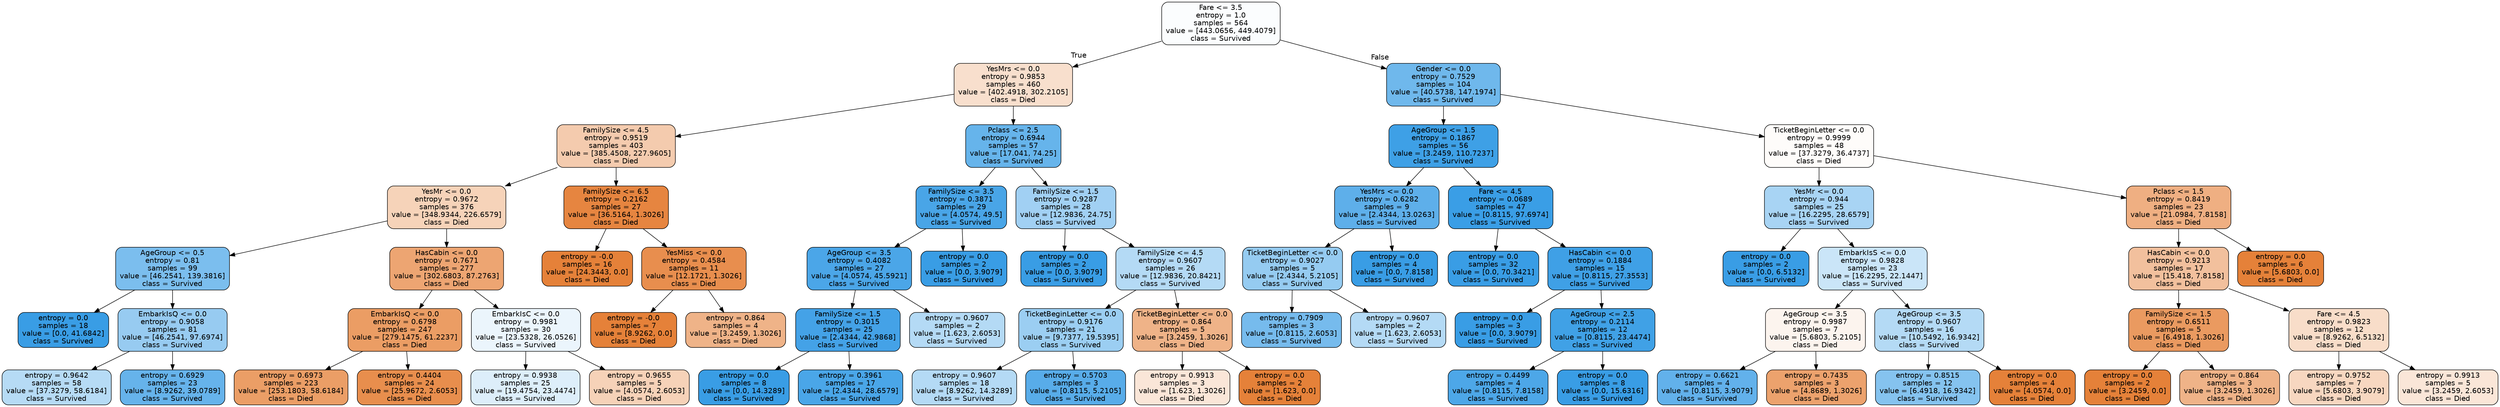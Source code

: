 digraph Tree {
node [shape=box, style="filled, rounded", color="black", fontname=helvetica] ;
edge [fontname=helvetica] ;
0 [label="Fare <= 3.5\nentropy = 1.0\nsamples = 564\nvalue = [443.0656, 449.4079]\nclass = Survived", fillcolor="#399de504"] ;
1 [label="YesMrs <= 0.0\nentropy = 0.9853\nsamples = 460\nvalue = [402.4918, 302.2105]\nclass = Died", fillcolor="#e5813940"] ;
0 -> 1 [labeldistance=2.5, labelangle=45, headlabel="True"] ;
2 [label="FamilySize <= 4.5\nentropy = 0.9519\nsamples = 403\nvalue = [385.4508, 227.9605]\nclass = Died", fillcolor="#e5813968"] ;
1 -> 2 ;
3 [label="YesMr <= 0.0\nentropy = 0.9672\nsamples = 376\nvalue = [348.9344, 226.6579]\nclass = Died", fillcolor="#e5813959"] ;
2 -> 3 ;
4 [label="AgeGroup <= 0.5\nentropy = 0.81\nsamples = 99\nvalue = [46.2541, 139.3816]\nclass = Survived", fillcolor="#399de5aa"] ;
3 -> 4 ;
5 [label="entropy = 0.0\nsamples = 18\nvalue = [0.0, 41.6842]\nclass = Survived", fillcolor="#399de5ff"] ;
4 -> 5 ;
6 [label="EmbarkIsQ <= 0.0\nentropy = 0.9058\nsamples = 81\nvalue = [46.2541, 97.6974]\nclass = Survived", fillcolor="#399de586"] ;
4 -> 6 ;
7 [label="entropy = 0.9642\nsamples = 58\nvalue = [37.3279, 58.6184]\nclass = Survived", fillcolor="#399de55d"] ;
6 -> 7 ;
8 [label="entropy = 0.6929\nsamples = 23\nvalue = [8.9262, 39.0789]\nclass = Survived", fillcolor="#399de5c5"] ;
6 -> 8 ;
9 [label="HasCabin <= 0.0\nentropy = 0.7671\nsamples = 277\nvalue = [302.6803, 87.2763]\nclass = Died", fillcolor="#e58139b5"] ;
3 -> 9 ;
10 [label="EmbarkIsQ <= 0.0\nentropy = 0.6798\nsamples = 247\nvalue = [279.1475, 61.2237]\nclass = Died", fillcolor="#e58139c7"] ;
9 -> 10 ;
11 [label="entropy = 0.6973\nsamples = 223\nvalue = [253.1803, 58.6184]\nclass = Died", fillcolor="#e58139c4"] ;
10 -> 11 ;
12 [label="entropy = 0.4404\nsamples = 24\nvalue = [25.9672, 2.6053]\nclass = Died", fillcolor="#e58139e5"] ;
10 -> 12 ;
13 [label="EmbarkIsC <= 0.0\nentropy = 0.9981\nsamples = 30\nvalue = [23.5328, 26.0526]\nclass = Survived", fillcolor="#399de519"] ;
9 -> 13 ;
14 [label="entropy = 0.9938\nsamples = 25\nvalue = [19.4754, 23.4474]\nclass = Survived", fillcolor="#399de52b"] ;
13 -> 14 ;
15 [label="entropy = 0.9655\nsamples = 5\nvalue = [4.0574, 2.6053]\nclass = Died", fillcolor="#e581395b"] ;
13 -> 15 ;
16 [label="FamilySize <= 6.5\nentropy = 0.2162\nsamples = 27\nvalue = [36.5164, 1.3026]\nclass = Died", fillcolor="#e58139f6"] ;
2 -> 16 ;
17 [label="entropy = -0.0\nsamples = 16\nvalue = [24.3443, 0.0]\nclass = Died", fillcolor="#e58139ff"] ;
16 -> 17 ;
18 [label="YesMiss <= 0.0\nentropy = 0.4584\nsamples = 11\nvalue = [12.1721, 1.3026]\nclass = Died", fillcolor="#e58139e4"] ;
16 -> 18 ;
19 [label="entropy = -0.0\nsamples = 7\nvalue = [8.9262, 0.0]\nclass = Died", fillcolor="#e58139ff"] ;
18 -> 19 ;
20 [label="entropy = 0.864\nsamples = 4\nvalue = [3.2459, 1.3026]\nclass = Died", fillcolor="#e5813999"] ;
18 -> 20 ;
21 [label="Pclass <= 2.5\nentropy = 0.6944\nsamples = 57\nvalue = [17.041, 74.25]\nclass = Survived", fillcolor="#399de5c4"] ;
1 -> 21 ;
22 [label="FamilySize <= 3.5\nentropy = 0.3871\nsamples = 29\nvalue = [4.0574, 49.5]\nclass = Survived", fillcolor="#399de5ea"] ;
21 -> 22 ;
23 [label="AgeGroup <= 3.5\nentropy = 0.4082\nsamples = 27\nvalue = [4.0574, 45.5921]\nclass = Survived", fillcolor="#399de5e8"] ;
22 -> 23 ;
24 [label="FamilySize <= 1.5\nentropy = 0.3015\nsamples = 25\nvalue = [2.4344, 42.9868]\nclass = Survived", fillcolor="#399de5f1"] ;
23 -> 24 ;
25 [label="entropy = 0.0\nsamples = 8\nvalue = [0.0, 14.3289]\nclass = Survived", fillcolor="#399de5ff"] ;
24 -> 25 ;
26 [label="entropy = 0.3961\nsamples = 17\nvalue = [2.4344, 28.6579]\nclass = Survived", fillcolor="#399de5e9"] ;
24 -> 26 ;
27 [label="entropy = 0.9607\nsamples = 2\nvalue = [1.623, 2.6053]\nclass = Survived", fillcolor="#399de560"] ;
23 -> 27 ;
28 [label="entropy = 0.0\nsamples = 2\nvalue = [0.0, 3.9079]\nclass = Survived", fillcolor="#399de5ff"] ;
22 -> 28 ;
29 [label="FamilySize <= 1.5\nentropy = 0.9287\nsamples = 28\nvalue = [12.9836, 24.75]\nclass = Survived", fillcolor="#399de579"] ;
21 -> 29 ;
30 [label="entropy = 0.0\nsamples = 2\nvalue = [0.0, 3.9079]\nclass = Survived", fillcolor="#399de5ff"] ;
29 -> 30 ;
31 [label="FamilySize <= 4.5\nentropy = 0.9607\nsamples = 26\nvalue = [12.9836, 20.8421]\nclass = Survived", fillcolor="#399de560"] ;
29 -> 31 ;
32 [label="TicketBeginLetter <= 0.0\nentropy = 0.9176\nsamples = 21\nvalue = [9.7377, 19.5395]\nclass = Survived", fillcolor="#399de580"] ;
31 -> 32 ;
33 [label="entropy = 0.9607\nsamples = 18\nvalue = [8.9262, 14.3289]\nclass = Survived", fillcolor="#399de560"] ;
32 -> 33 ;
34 [label="entropy = 0.5703\nsamples = 3\nvalue = [0.8115, 5.2105]\nclass = Survived", fillcolor="#399de5d7"] ;
32 -> 34 ;
35 [label="TicketBeginLetter <= 0.0\nentropy = 0.864\nsamples = 5\nvalue = [3.2459, 1.3026]\nclass = Died", fillcolor="#e5813999"] ;
31 -> 35 ;
36 [label="entropy = 0.9913\nsamples = 3\nvalue = [1.623, 1.3026]\nclass = Died", fillcolor="#e5813932"] ;
35 -> 36 ;
37 [label="entropy = 0.0\nsamples = 2\nvalue = [1.623, 0.0]\nclass = Died", fillcolor="#e58139ff"] ;
35 -> 37 ;
38 [label="Gender <= 0.0\nentropy = 0.7529\nsamples = 104\nvalue = [40.5738, 147.1974]\nclass = Survived", fillcolor="#399de5b9"] ;
0 -> 38 [labeldistance=2.5, labelangle=-45, headlabel="False"] ;
39 [label="AgeGroup <= 1.5\nentropy = 0.1867\nsamples = 56\nvalue = [3.2459, 110.7237]\nclass = Survived", fillcolor="#399de5f8"] ;
38 -> 39 ;
40 [label="YesMrs <= 0.0\nentropy = 0.6282\nsamples = 9\nvalue = [2.4344, 13.0263]\nclass = Survived", fillcolor="#399de5cf"] ;
39 -> 40 ;
41 [label="TicketBeginLetter <= 0.0\nentropy = 0.9027\nsamples = 5\nvalue = [2.4344, 5.2105]\nclass = Survived", fillcolor="#399de588"] ;
40 -> 41 ;
42 [label="entropy = 0.7909\nsamples = 3\nvalue = [0.8115, 2.6053]\nclass = Survived", fillcolor="#399de5b0"] ;
41 -> 42 ;
43 [label="entropy = 0.9607\nsamples = 2\nvalue = [1.623, 2.6053]\nclass = Survived", fillcolor="#399de560"] ;
41 -> 43 ;
44 [label="entropy = 0.0\nsamples = 4\nvalue = [0.0, 7.8158]\nclass = Survived", fillcolor="#399de5ff"] ;
40 -> 44 ;
45 [label="Fare <= 4.5\nentropy = 0.0689\nsamples = 47\nvalue = [0.8115, 97.6974]\nclass = Survived", fillcolor="#399de5fd"] ;
39 -> 45 ;
46 [label="entropy = 0.0\nsamples = 32\nvalue = [0.0, 70.3421]\nclass = Survived", fillcolor="#399de5ff"] ;
45 -> 46 ;
47 [label="HasCabin <= 0.0\nentropy = 0.1884\nsamples = 15\nvalue = [0.8115, 27.3553]\nclass = Survived", fillcolor="#399de5f7"] ;
45 -> 47 ;
48 [label="entropy = 0.0\nsamples = 3\nvalue = [0.0, 3.9079]\nclass = Survived", fillcolor="#399de5ff"] ;
47 -> 48 ;
49 [label="AgeGroup <= 2.5\nentropy = 0.2114\nsamples = 12\nvalue = [0.8115, 23.4474]\nclass = Survived", fillcolor="#399de5f6"] ;
47 -> 49 ;
50 [label="entropy = 0.4499\nsamples = 4\nvalue = [0.8115, 7.8158]\nclass = Survived", fillcolor="#399de5e5"] ;
49 -> 50 ;
51 [label="entropy = 0.0\nsamples = 8\nvalue = [0.0, 15.6316]\nclass = Survived", fillcolor="#399de5ff"] ;
49 -> 51 ;
52 [label="TicketBeginLetter <= 0.0\nentropy = 0.9999\nsamples = 48\nvalue = [37.3279, 36.4737]\nclass = Died", fillcolor="#e5813906"] ;
38 -> 52 ;
53 [label="YesMr <= 0.0\nentropy = 0.944\nsamples = 25\nvalue = [16.2295, 28.6579]\nclass = Survived", fillcolor="#399de56f"] ;
52 -> 53 ;
54 [label="entropy = 0.0\nsamples = 2\nvalue = [0.0, 6.5132]\nclass = Survived", fillcolor="#399de5ff"] ;
53 -> 54 ;
55 [label="EmbarkIsS <= 0.0\nentropy = 0.9828\nsamples = 23\nvalue = [16.2295, 22.1447]\nclass = Survived", fillcolor="#399de544"] ;
53 -> 55 ;
56 [label="AgeGroup <= 3.5\nentropy = 0.9987\nsamples = 7\nvalue = [5.6803, 5.2105]\nclass = Died", fillcolor="#e5813915"] ;
55 -> 56 ;
57 [label="entropy = 0.6621\nsamples = 4\nvalue = [0.8115, 3.9079]\nclass = Survived", fillcolor="#399de5ca"] ;
56 -> 57 ;
58 [label="entropy = 0.7435\nsamples = 3\nvalue = [4.8689, 1.3026]\nclass = Died", fillcolor="#e58139bb"] ;
56 -> 58 ;
59 [label="AgeGroup <= 3.5\nentropy = 0.9607\nsamples = 16\nvalue = [10.5492, 16.9342]\nclass = Survived", fillcolor="#399de560"] ;
55 -> 59 ;
60 [label="entropy = 0.8515\nsamples = 12\nvalue = [6.4918, 16.9342]\nclass = Survived", fillcolor="#399de59d"] ;
59 -> 60 ;
61 [label="entropy = 0.0\nsamples = 4\nvalue = [4.0574, 0.0]\nclass = Died", fillcolor="#e58139ff"] ;
59 -> 61 ;
62 [label="Pclass <= 1.5\nentropy = 0.8419\nsamples = 23\nvalue = [21.0984, 7.8158]\nclass = Died", fillcolor="#e58139a1"] ;
52 -> 62 ;
63 [label="HasCabin <= 0.0\nentropy = 0.9213\nsamples = 17\nvalue = [15.418, 7.8158]\nclass = Died", fillcolor="#e581397e"] ;
62 -> 63 ;
64 [label="FamilySize <= 1.5\nentropy = 0.6511\nsamples = 5\nvalue = [6.4918, 1.3026]\nclass = Died", fillcolor="#e58139cc"] ;
63 -> 64 ;
65 [label="entropy = 0.0\nsamples = 2\nvalue = [3.2459, 0.0]\nclass = Died", fillcolor="#e58139ff"] ;
64 -> 65 ;
66 [label="entropy = 0.864\nsamples = 3\nvalue = [3.2459, 1.3026]\nclass = Died", fillcolor="#e5813999"] ;
64 -> 66 ;
67 [label="Fare <= 4.5\nentropy = 0.9823\nsamples = 12\nvalue = [8.9262, 6.5132]\nclass = Died", fillcolor="#e5813945"] ;
63 -> 67 ;
68 [label="entropy = 0.9752\nsamples = 7\nvalue = [5.6803, 3.9079]\nclass = Died", fillcolor="#e5813950"] ;
67 -> 68 ;
69 [label="entropy = 0.9913\nsamples = 5\nvalue = [3.2459, 2.6053]\nclass = Died", fillcolor="#e5813932"] ;
67 -> 69 ;
70 [label="entropy = 0.0\nsamples = 6\nvalue = [5.6803, 0.0]\nclass = Died", fillcolor="#e58139ff"] ;
62 -> 70 ;
}
